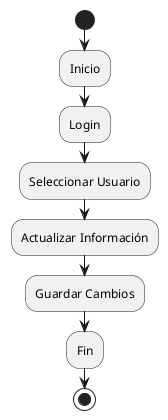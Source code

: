 @startuml
start
:Inicio;
:Login;
:Seleccionar Usuario;
:Actualizar Información;
:Guardar Cambios;
:Fin;
stop
@enduml
